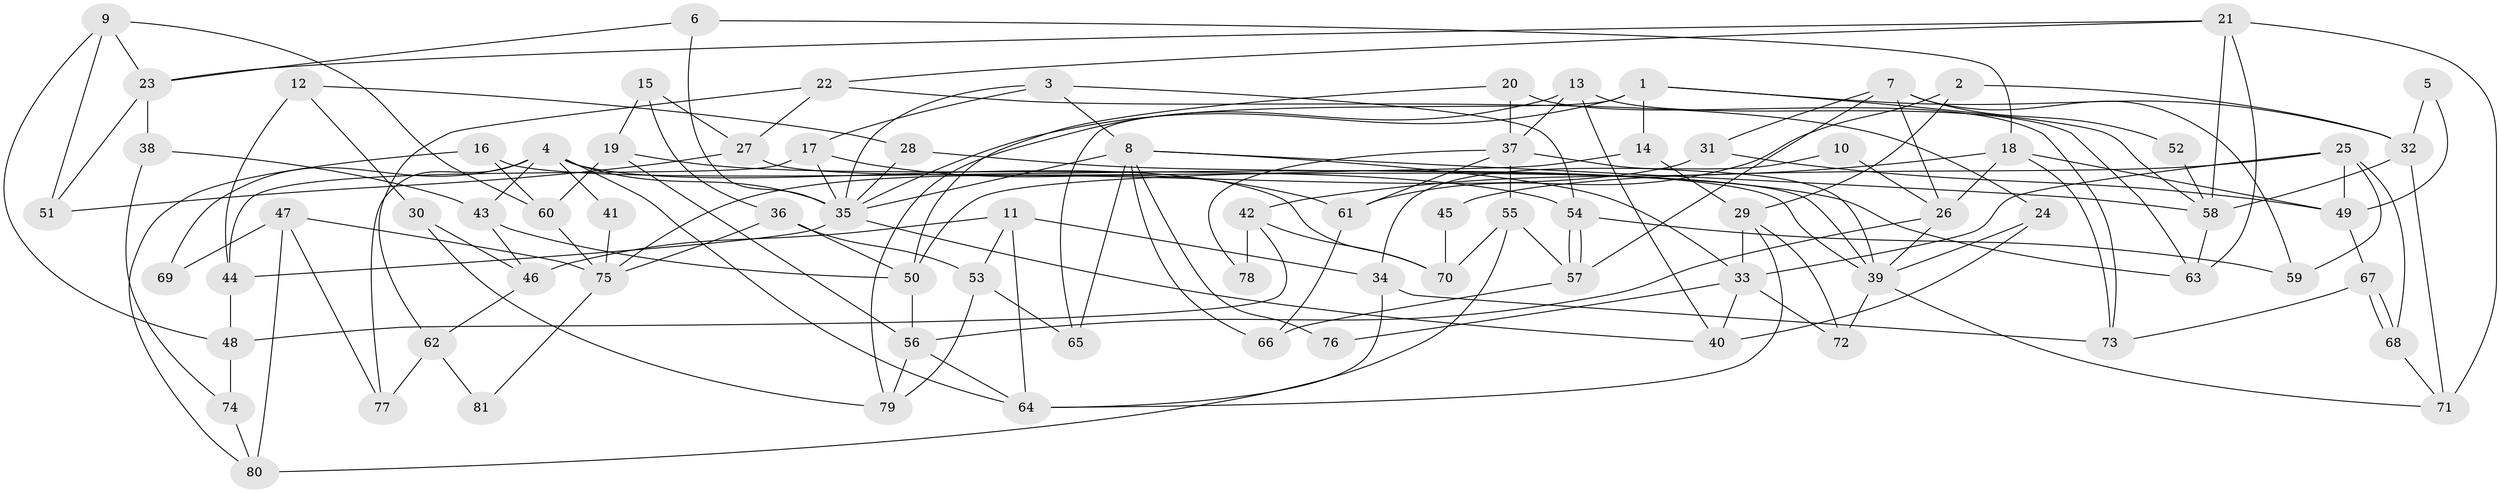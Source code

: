 // coarse degree distribution, {5: 0.15384615384615385, 3: 0.17307692307692307, 9: 0.019230769230769232, 2: 0.15384615384615385, 6: 0.19230769230769232, 11: 0.019230769230769232, 4: 0.15384615384615385, 8: 0.09615384615384616, 10: 0.019230769230769232, 7: 0.019230769230769232}
// Generated by graph-tools (version 1.1) at 2025/41/03/06/25 10:41:55]
// undirected, 81 vertices, 162 edges
graph export_dot {
graph [start="1"]
  node [color=gray90,style=filled];
  1;
  2;
  3;
  4;
  5;
  6;
  7;
  8;
  9;
  10;
  11;
  12;
  13;
  14;
  15;
  16;
  17;
  18;
  19;
  20;
  21;
  22;
  23;
  24;
  25;
  26;
  27;
  28;
  29;
  30;
  31;
  32;
  33;
  34;
  35;
  36;
  37;
  38;
  39;
  40;
  41;
  42;
  43;
  44;
  45;
  46;
  47;
  48;
  49;
  50;
  51;
  52;
  53;
  54;
  55;
  56;
  57;
  58;
  59;
  60;
  61;
  62;
  63;
  64;
  65;
  66;
  67;
  68;
  69;
  70;
  71;
  72;
  73;
  74;
  75;
  76;
  77;
  78;
  79;
  80;
  81;
  1 -- 65;
  1 -- 35;
  1 -- 14;
  1 -- 32;
  1 -- 58;
  2 -- 32;
  2 -- 29;
  2 -- 61;
  3 -- 8;
  3 -- 35;
  3 -- 17;
  3 -- 54;
  4 -- 77;
  4 -- 35;
  4 -- 41;
  4 -- 43;
  4 -- 64;
  4 -- 69;
  4 -- 70;
  5 -- 49;
  5 -- 32;
  6 -- 35;
  6 -- 18;
  6 -- 23;
  7 -- 57;
  7 -- 26;
  7 -- 31;
  7 -- 52;
  7 -- 59;
  8 -- 33;
  8 -- 35;
  8 -- 58;
  8 -- 65;
  8 -- 66;
  8 -- 76;
  9 -- 51;
  9 -- 23;
  9 -- 48;
  9 -- 60;
  10 -- 26;
  10 -- 34;
  11 -- 53;
  11 -- 64;
  11 -- 34;
  11 -- 46;
  12 -- 28;
  12 -- 30;
  12 -- 44;
  13 -- 63;
  13 -- 40;
  13 -- 37;
  13 -- 79;
  14 -- 50;
  14 -- 29;
  15 -- 19;
  15 -- 27;
  15 -- 36;
  16 -- 39;
  16 -- 60;
  16 -- 80;
  17 -- 61;
  17 -- 35;
  17 -- 44;
  18 -- 42;
  18 -- 49;
  18 -- 26;
  18 -- 73;
  19 -- 56;
  19 -- 54;
  19 -- 60;
  20 -- 73;
  20 -- 37;
  20 -- 50;
  21 -- 58;
  21 -- 23;
  21 -- 22;
  21 -- 63;
  21 -- 71;
  22 -- 24;
  22 -- 27;
  22 -- 62;
  23 -- 38;
  23 -- 51;
  24 -- 39;
  24 -- 40;
  25 -- 59;
  25 -- 68;
  25 -- 33;
  25 -- 45;
  25 -- 49;
  26 -- 56;
  26 -- 39;
  27 -- 39;
  27 -- 51;
  28 -- 35;
  28 -- 63;
  29 -- 72;
  29 -- 33;
  29 -- 64;
  30 -- 46;
  30 -- 79;
  31 -- 49;
  31 -- 75;
  32 -- 58;
  32 -- 71;
  33 -- 40;
  33 -- 72;
  33 -- 76;
  34 -- 64;
  34 -- 73;
  35 -- 44;
  35 -- 40;
  36 -- 75;
  36 -- 50;
  36 -- 53;
  37 -- 39;
  37 -- 55;
  37 -- 61;
  37 -- 78;
  38 -- 74;
  38 -- 43;
  39 -- 71;
  39 -- 72;
  41 -- 75;
  42 -- 70;
  42 -- 48;
  42 -- 78;
  43 -- 50;
  43 -- 46;
  44 -- 48;
  45 -- 70;
  46 -- 62;
  47 -- 80;
  47 -- 75;
  47 -- 69;
  47 -- 77;
  48 -- 74;
  49 -- 67;
  50 -- 56;
  52 -- 58;
  53 -- 79;
  53 -- 65;
  54 -- 57;
  54 -- 57;
  54 -- 59;
  55 -- 57;
  55 -- 70;
  55 -- 80;
  56 -- 64;
  56 -- 79;
  57 -- 66;
  58 -- 63;
  60 -- 75;
  61 -- 66;
  62 -- 77;
  62 -- 81;
  67 -- 68;
  67 -- 68;
  67 -- 73;
  68 -- 71;
  74 -- 80;
  75 -- 81;
}
